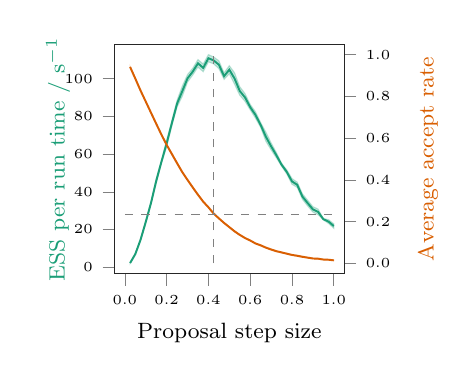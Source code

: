 % This file was created by matplotlib2tikz v0.6.11.
\pgfplotsset{scaled y ticks=false}

\begin{tikzpicture}

\definecolor{color1}{rgb}{0.851,0.373,0.008}
\definecolor{color0}{rgb}{0.106,0.62,0.467}

\begin{axis}[
  xlabel={\footnotesize Proposal step size},
  ylabel={\footnotesize\color{color0} ESS per run time / $\textrm{s}^{-1}$},
  y label style={at={(axis description cs:-0.15,.5)},rotate=0,anchor=south},
  width=45mm,
  height=45mm,
  xmin=-0.05, xmax=1.05,
  ymin=-3.543, ymax=118.294,
  xtick={-0.2,0,0.2,0.4,0.6,0.8,1,1.2},
  xticklabels={,0.0,0.2,0.4,0.6,0.8,1.0,},
  ytick={-20,0,20,40,60,80,100,120},
  yticklabels={,0,20,40,60,80,100,120},
  tick align=outside,
  tick pos=left,
  x grid style={white!80.0!black},
  y grid style={white!80.0!black},
  axis line style={lightgray!20.0!black},
  every tick label/.append style={font=\tiny},
]
\path [draw=color0, fill=color0, opacity=0.25] (axis cs:0.025,2.447)
--(axis cs:0.025,1.995)
--(axis cs:0.05,6.755)
--(axis cs:0.075,14.048)
--(axis cs:0.1,23.295)
--(axis cs:0.125,33.342)
--(axis cs:0.15,44.485)
--(axis cs:0.175,55.078)
--(axis cs:0.2,63.839)
--(axis cs:0.225,75.052)
--(axis cs:0.25,84.978)
--(axis cs:0.275,90.67)
--(axis cs:0.3,98.15)
--(axis cs:0.325,101.924)
--(axis cs:0.35,106.102)
--(axis cs:0.375,103.657)
--(axis cs:0.4,108.892)
--(axis cs:0.425,107.843)
--(axis cs:0.45,105.323)
--(axis cs:0.475,99.574)
--(axis cs:0.5,102.576)
--(axis cs:0.525,97.034)
--(axis cs:0.55,91.161)
--(axis cs:0.575,87.996)
--(axis cs:0.6,83.462)
--(axis cs:0.625,79.066)
--(axis cs:0.65,74.152)
--(axis cs:0.675,66.77)
--(axis cs:0.7,62.241)
--(axis cs:0.725,58.025)
--(axis cs:0.75,53.606)
--(axis cs:0.775,49.442)
--(axis cs:0.8,44.007)
--(axis cs:0.825,42.312)
--(axis cs:0.85,35.995)
--(axis cs:0.875,32.479)
--(axis cs:0.9,29.257)
--(axis cs:0.925,27.851)
--(axis cs:0.95,25.148)
--(axis cs:0.975,23.192)
--(axis cs:1,20.663)
--(axis cs:1,23.063)
--(axis cs:1,23.063)
--(axis cs:0.975,25.224)
--(axis cs:0.95,25.849)
--(axis cs:0.925,30.85)
--(axis cs:0.9,32.134)
--(axis cs:0.875,35.563)
--(axis cs:0.85,38.963)
--(axis cs:0.825,45.133)
--(axis cs:0.8,47.034)
--(axis cs:0.775,51.657)
--(axis cs:0.75,55.188)
--(axis cs:0.725,60.828)
--(axis cs:0.7,66.014)
--(axis cs:0.675,71.651)
--(axis cs:0.65,76.74)
--(axis cs:0.625,82.512)
--(axis cs:0.6,86.351)
--(axis cs:0.575,92.129)
--(axis cs:0.55,95.726)
--(axis cs:0.525,103.117)
--(axis cs:0.5,106.908)
--(axis cs:0.475,103.045)
--(axis cs:0.45,109.492)
--(axis cs:0.425,111.501)
--(axis cs:0.4,112.756)
--(axis cs:0.375,107.743)
--(axis cs:0.35,110.135)
--(axis cs:0.325,105.561)
--(axis cs:0.3,102.17)
--(axis cs:0.275,96.103)
--(axis cs:0.25,88.578)
--(axis cs:0.225,77.776)
--(axis cs:0.2,67.408)
--(axis cs:0.175,56.706)
--(axis cs:0.15,46.944)
--(axis cs:0.125,34.705)
--(axis cs:0.1,24.739)
--(axis cs:0.075,15.03)
--(axis cs:0.05,7.229)
--(axis cs:0.025,2.447)
--cycle;

\addplot [line width=0.7pt, color0, forget plot]
table {%
0.025 2.221
0.05 6.992
0.075 14.539
0.1 24.017
0.125 34.024
0.15 45.715
0.175 55.892
0.2 65.623
0.225 76.414
0.25 86.778
0.275 93.387
0.3 100.16
0.325 103.742
0.35 108.118
0.375 105.7
0.4 110.824
0.425 109.672
0.45 107.407
0.475 101.309
0.5 104.742
0.525 100.075
0.55 93.444
0.575 90.063
0.6 84.907
0.625 80.789
0.65 75.446
0.675 69.21
0.7 64.128
0.725 59.426
0.75 54.397
0.775 50.549
0.8 45.521
0.825 43.722
0.85 37.479
0.875 34.021
0.9 30.695
0.925 29.35
0.95 25.498
0.975 24.208
1 21.863
};

\end{axis}

\begin{axis}[
  ylabel={\footnotesize\color{color1} Average accept rate},
  axis y line*=right,
  axis x line=none,
  y label style={at={(axis description cs:1.45,.5)},rotate=0,anchor=south},
  width=45mm,
  height=45mm,
  xmin=-0.05, xmax=1.05,
  ymin=-0.05, ymax=1.05,
  ytick={-0.2,0,0.2,0.4,0.6,0.8,1,1.2},
  yticklabels={,0.0,0.2,0.4,0.6,0.8,1.0,},
  tick align=outside,
  tick pos=right,
  x grid style={white!80.0!black},
  y grid style={white!80.0!black},
  axis line style={lightgray!20.0!black},
  every tick label/.append style={font=\tiny},
]
\path [draw=color1, fill=color1, opacity=0.25] (axis cs:0.025,0.943)
--(axis cs:0.025,0.939)
--(axis cs:0.05,0.882)
--(axis cs:0.075,0.826)
--(axis cs:0.1,0.774)
--(axis cs:0.125,0.719)
--(axis cs:0.15,0.668)
--(axis cs:0.175,0.615)
--(axis cs:0.2,0.566)
--(axis cs:0.225,0.521)
--(axis cs:0.25,0.477)
--(axis cs:0.275,0.435)
--(axis cs:0.3,0.398)
--(axis cs:0.325,0.361)
--(axis cs:0.35,0.326)
--(axis cs:0.375,0.295)
--(axis cs:0.4,0.266)
--(axis cs:0.425,0.236)
--(axis cs:0.45,0.215)
--(axis cs:0.475,0.192)
--(axis cs:0.5,0.173)
--(axis cs:0.525,0.151)
--(axis cs:0.55,0.135)
--(axis cs:0.575,0.12)
--(axis cs:0.6,0.109)
--(axis cs:0.625,0.094)
--(axis cs:0.65,0.084)
--(axis cs:0.675,0.074)
--(axis cs:0.7,0.064)
--(axis cs:0.725,0.057)
--(axis cs:0.75,0.051)
--(axis cs:0.775,0.045)
--(axis cs:0.8,0.039)
--(axis cs:0.825,0.035)
--(axis cs:0.85,0.03)
--(axis cs:0.875,0.027)
--(axis cs:0.9,0.022)
--(axis cs:0.925,0.021)
--(axis cs:0.95,0.018)
--(axis cs:0.975,0.017)
--(axis cs:1,0.014)
--(axis cs:1,0.017)
--(axis cs:1,0.017)
--(axis cs:0.975,0.02)
--(axis cs:0.95,0.02)
--(axis cs:0.925,0.024)
--(axis cs:0.9,0.025)
--(axis cs:0.875,0.03)
--(axis cs:0.85,0.035)
--(axis cs:0.825,0.039)
--(axis cs:0.8,0.043)
--(axis cs:0.775,0.049)
--(axis cs:0.75,0.055)
--(axis cs:0.725,0.06)
--(axis cs:0.7,0.07)
--(axis cs:0.675,0.078)
--(axis cs:0.65,0.089)
--(axis cs:0.625,0.098)
--(axis cs:0.6,0.112)
--(axis cs:0.575,0.124)
--(axis cs:0.55,0.139)
--(axis cs:0.525,0.156)
--(axis cs:0.5,0.175)
--(axis cs:0.475,0.196)
--(axis cs:0.45,0.218)
--(axis cs:0.425,0.242)
--(axis cs:0.4,0.271)
--(axis cs:0.375,0.298)
--(axis cs:0.35,0.332)
--(axis cs:0.325,0.367)
--(axis cs:0.3,0.402)
--(axis cs:0.275,0.44)
--(axis cs:0.25,0.484)
--(axis cs:0.225,0.527)
--(axis cs:0.2,0.57)
--(axis cs:0.175,0.62)
--(axis cs:0.15,0.671)
--(axis cs:0.125,0.724)
--(axis cs:0.1,0.777)
--(axis cs:0.075,0.831)
--(axis cs:0.05,0.889)
--(axis cs:0.025,0.943)
--cycle;

\addplot [line width=0.7pt, color1, forget plot]
table {%
0.025 0.941
0.05 0.885
0.075 0.828
0.1 0.775
0.125 0.722
0.15 0.669
0.175 0.617
0.2 0.568
0.225 0.524
0.25 0.48
0.275 0.437
0.3 0.4
0.325 0.364
0.35 0.329
0.375 0.296
0.4 0.269
0.425 0.239
0.45 0.216
0.475 0.194
0.5 0.174
0.525 0.154
0.55 0.137
0.575 0.122
0.6 0.11
0.625 0.096
0.65 0.087
0.675 0.076
0.7 0.067
0.725 0.059
0.75 0.053
0.775 0.047
0.8 0.041
0.825 0.037
0.85 0.032
0.875 0.028
0.9 0.024
0.925 0.023
0.95 0.019
0.975 0.018
1 0.015
};

\addplot [lightgray!66.928!black, dashed, forget plot]
table {%
0 0.234
1 0.234
};
\addplot [lightgray!66.928!black, dashed, forget plot]
table {%
0.425 0
0.425 1
};

\end{axis}

\end{tikzpicture}
